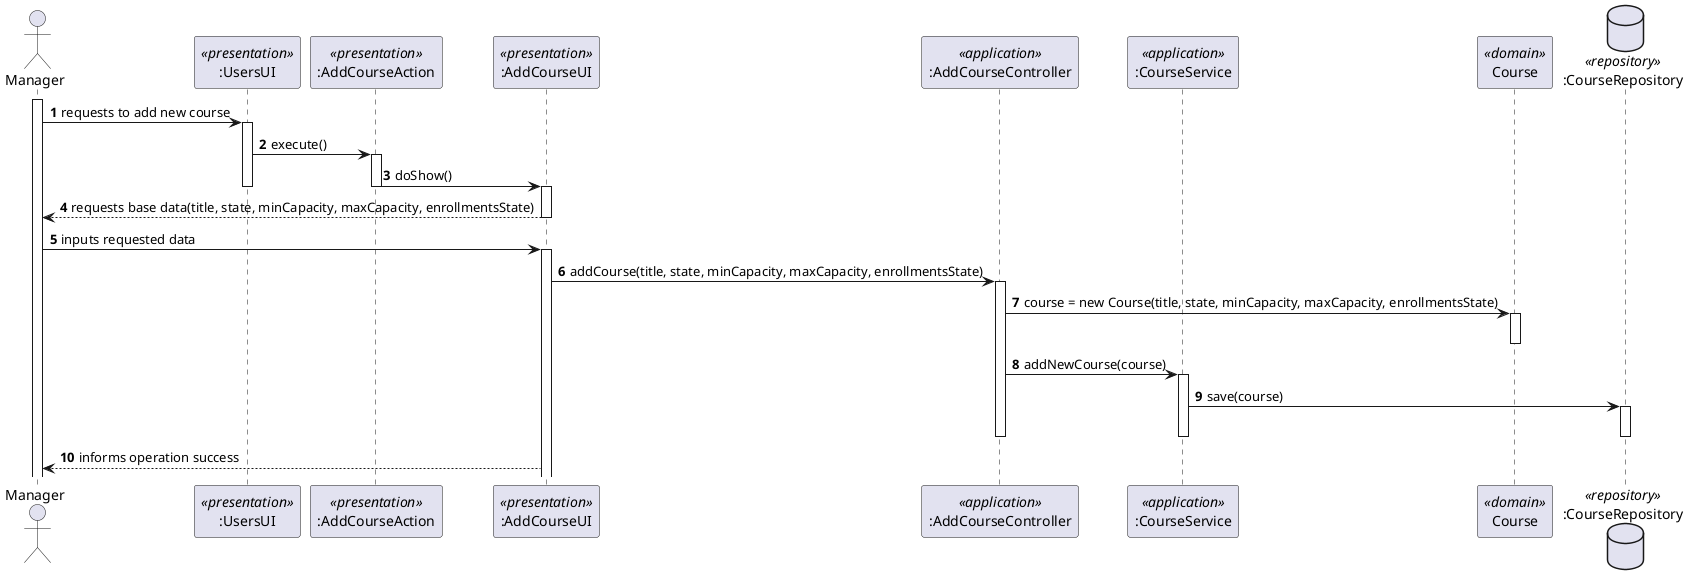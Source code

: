 @startuml
'https://plantuml.com/sequence-diagram

autonumber

actor manager as "Manager"

participant ":UsersUI" as ui <<presentation>>
participant ":AddCourseAction" as action <<presentation>>
participant ":AddCourseUI" as addUi <<presentation>>
participant ":AddCourseController" as controller <<application>>
participant ":CourseService" as service <<application>>
participant "Course" as course <<domain>>
database ":CourseRepository" as repository <<repository>>

activate manager

manager -> ui : requests to add new course
activate ui
ui -> action : execute()
activate action
action -> addUi : doShow()
deactivate action
deactivate ui

activate addUi
addUi --> manager : requests base data(title, state, minCapacity, maxCapacity, enrollmentsState)
deactivate addUi
manager -> addUi : inputs requested data
activate addUi
addUi -> controller : addCourse(title, state, minCapacity, maxCapacity, enrollmentsState)
activate controller
controller -> course : course = new Course(title, state, minCapacity, maxCapacity, enrollmentsState)
activate course
deactivate course
controller -> service : addNewCourse(course)
activate service
service -> repository : save(course)
activate repository
deactivate repository
deactivate service
deactivate controller
addUi --> manager : informs operation success


@enduml